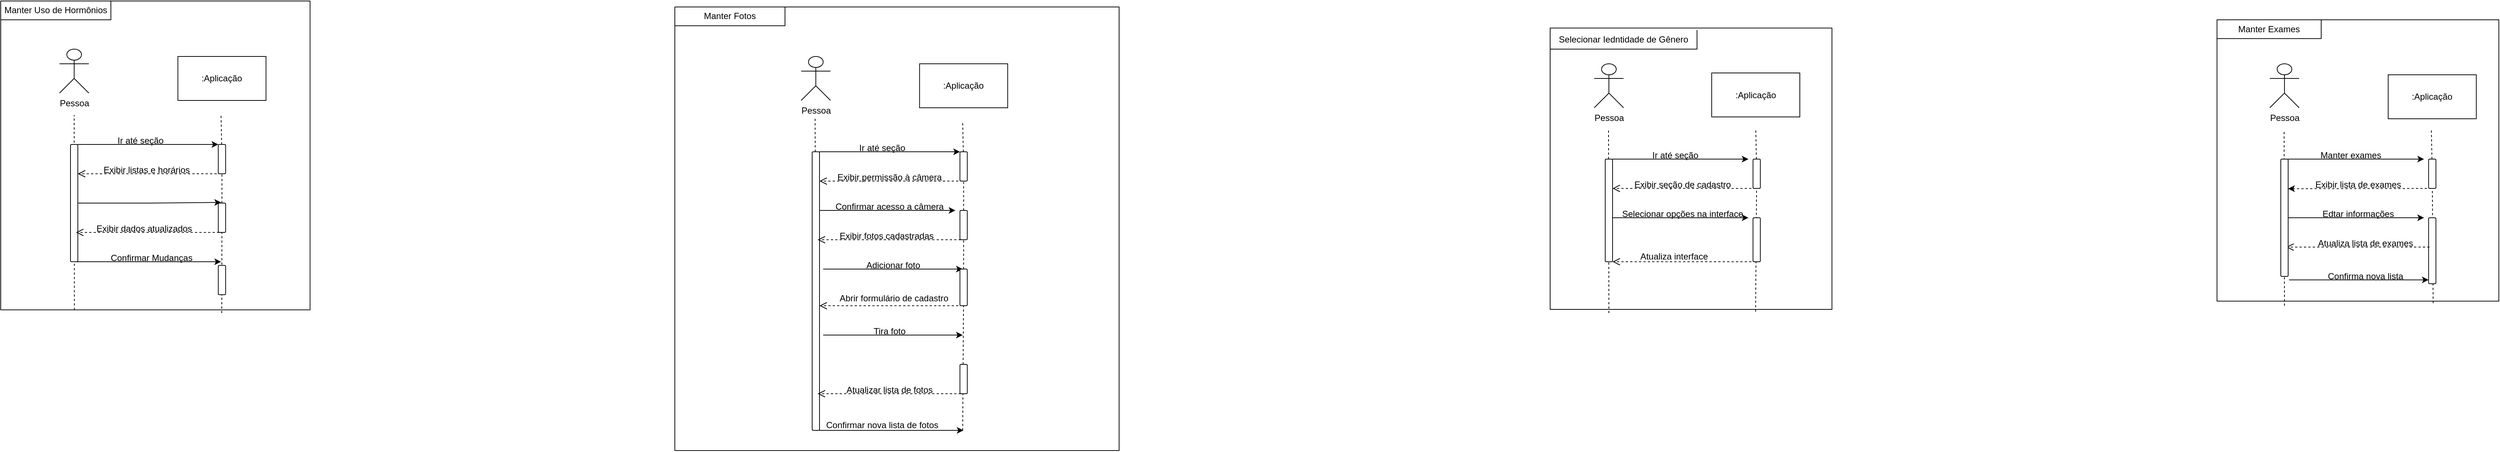 <mxfile version="21.7.2" type="github">
  <diagram name="Página-1" id="1u-UmRTqGDYkcr2TJV2P">
    <mxGraphModel dx="1100" dy="1757" grid="1" gridSize="10" guides="1" tooltips="1" connect="1" arrows="1" fold="1" page="1" pageScale="1" pageWidth="827" pageHeight="1169" math="0" shadow="0">
      <root>
        <mxCell id="0" />
        <mxCell id="1" parent="0" />
        <mxCell id="S4H8HuyEu4TIDUoazzID-29" value="" style="whiteSpace=wrap;html=1;aspect=fixed;" vertex="1" parent="1">
          <mxGeometry x="3038.13" y="8.882e-16" width="383.75" height="383.75" as="geometry" />
        </mxCell>
        <mxCell id="S4H8HuyEu4TIDUoazzID-21" value="" style="whiteSpace=wrap;html=1;aspect=fixed;" vertex="1" parent="1">
          <mxGeometry x="2130" y="11.25" width="383.75" height="383.75" as="geometry" />
        </mxCell>
        <mxCell id="S4H8HuyEu4TIDUoazzID-9" value="" style="whiteSpace=wrap;html=1;aspect=fixed;" vertex="1" parent="1">
          <mxGeometry x="938" y="-17.5" width="605" height="605" as="geometry" />
        </mxCell>
        <mxCell id="50nayKnGvWx3A8Aim5Tb-26" value="&lt;font style=&quot;font-size: 12px;&quot;&gt;Editar informações&lt;/font&gt;" style="text;html=1;align=center;verticalAlign=middle;resizable=0;points=[];autosize=1;strokeColor=none;fillColor=none;strokeWidth=1;" parent="1" vertex="1">
          <mxGeometry x="160" y="230" width="120" height="30" as="geometry" />
        </mxCell>
        <mxCell id="S4H8HuyEu4TIDUoazzID-2" value="" style="whiteSpace=wrap;html=1;aspect=fixed;" vertex="1" parent="1">
          <mxGeometry x="20" y="-25.62" width="421.25" height="421.25" as="geometry" />
        </mxCell>
        <mxCell id="50nayKnGvWx3A8Aim5Tb-1" value="Pessoa&lt;br&gt;" style="shape=umlActor;verticalLabelPosition=bottom;verticalAlign=top;html=1;outlineConnect=0;" parent="1" vertex="1">
          <mxGeometry x="100" y="40" width="40" height="60" as="geometry" />
        </mxCell>
        <mxCell id="50nayKnGvWx3A8Aim5Tb-2" value="" style="endArrow=none;html=1;rounded=0;dashed=1;exitX=0.25;exitY=1;exitDx=0;exitDy=0;" parent="1" edge="1">
          <mxGeometry width="50" height="50" relative="1" as="geometry">
            <mxPoint x="120.312" y="395.63" as="sourcePoint" />
            <mxPoint x="120" y="130" as="targetPoint" />
          </mxGeometry>
        </mxCell>
        <mxCell id="50nayKnGvWx3A8Aim5Tb-7" value="" style="endArrow=none;html=1;rounded=0;dashed=1;" parent="1" source="50nayKnGvWx3A8Aim5Tb-17" edge="1">
          <mxGeometry width="50" height="50" relative="1" as="geometry">
            <mxPoint x="320" y="991.667" as="sourcePoint" />
            <mxPoint x="320" y="130" as="targetPoint" />
          </mxGeometry>
        </mxCell>
        <mxCell id="50nayKnGvWx3A8Aim5Tb-8" value="" style="endArrow=classic;html=1;rounded=0;strokeWidth=1;entryX=0;entryY=0;entryDx=0;entryDy=0;" parent="1" target="50nayKnGvWx3A8Aim5Tb-17" edge="1">
          <mxGeometry width="50" height="50" relative="1" as="geometry">
            <mxPoint x="125" y="170" as="sourcePoint" />
            <mxPoint x="310" y="170" as="targetPoint" />
          </mxGeometry>
        </mxCell>
        <mxCell id="50nayKnGvWx3A8Aim5Tb-16" value="" style="edgeStyle=orthogonalEdgeStyle;rounded=0;orthogonalLoop=1;jettySize=auto;html=1;strokeColor=default;strokeWidth=1;exitX=1;exitY=0.5;exitDx=0;exitDy=0;" parent="1" source="50nayKnGvWx3A8Aim5Tb-10" edge="1">
          <mxGeometry relative="1" as="geometry">
            <mxPoint x="110" y="248.95" as="sourcePoint" />
            <mxPoint x="320" y="249" as="targetPoint" />
          </mxGeometry>
        </mxCell>
        <mxCell id="50nayKnGvWx3A8Aim5Tb-9" value="Ir até seção" style="text;html=1;align=center;verticalAlign=middle;resizable=0;points=[];autosize=1;strokeColor=none;fillColor=none;strokeWidth=2;perimeterSpacing=20;rounded=0;" parent="1" vertex="1">
          <mxGeometry x="165" y="150" width="90" height="30" as="geometry" />
        </mxCell>
        <mxCell id="50nayKnGvWx3A8Aim5Tb-11" value="" style="endArrow=none;html=1;rounded=0;dashed=1;" parent="1" target="50nayKnGvWx3A8Aim5Tb-10" edge="1">
          <mxGeometry width="50" height="50" relative="1" as="geometry">
            <mxPoint x="120" y="250" as="sourcePoint" />
            <mxPoint x="120" y="130" as="targetPoint" />
          </mxGeometry>
        </mxCell>
        <mxCell id="50nayKnGvWx3A8Aim5Tb-10" value="" style="rounded=1;whiteSpace=wrap;html=1;" parent="1" vertex="1">
          <mxGeometry x="115" y="170" width="10" height="160" as="geometry" />
        </mxCell>
        <mxCell id="50nayKnGvWx3A8Aim5Tb-18" value="" style="endArrow=none;html=1;rounded=0;dashed=1;" parent="1" source="NWq00n8EmG-2OFzhJ13h-8" target="50nayKnGvWx3A8Aim5Tb-17" edge="1">
          <mxGeometry width="50" height="50" relative="1" as="geometry">
            <mxPoint x="318.75" y="991.667" as="sourcePoint" />
            <mxPoint x="323.75" y="130" as="targetPoint" />
          </mxGeometry>
        </mxCell>
        <mxCell id="50nayKnGvWx3A8Aim5Tb-17" value="" style="rounded=1;whiteSpace=wrap;html=1;" parent="1" vertex="1">
          <mxGeometry x="316.25" y="170" width="10" height="40" as="geometry" />
        </mxCell>
        <mxCell id="50nayKnGvWx3A8Aim5Tb-21" value="&lt;font style=&quot;font-size: 12px;&quot;&gt;Exibir listas e horários&amp;nbsp;&lt;/font&gt;" style="text;html=1;align=center;verticalAlign=middle;resizable=0;points=[];autosize=1;strokeColor=none;fillColor=none;strokeWidth=4;" parent="1" vertex="1">
          <mxGeometry x="150" y="190" width="140" height="30" as="geometry" />
        </mxCell>
        <mxCell id="NWq00n8EmG-2OFzhJ13h-4" value="Exibir dados atualizados" style="text;html=1;align=center;verticalAlign=middle;resizable=0;points=[];autosize=1;strokeColor=none;fillColor=none;" parent="1" vertex="1">
          <mxGeometry x="140" y="270" width="150" height="30" as="geometry" />
        </mxCell>
        <mxCell id="NWq00n8EmG-2OFzhJ13h-5" value="" style="edgeStyle=orthogonalEdgeStyle;rounded=0;orthogonalLoop=1;jettySize=auto;html=1;strokeColor=default;strokeWidth=1;" parent="1" edge="1">
          <mxGeometry relative="1" as="geometry">
            <mxPoint x="120" y="330" as="sourcePoint" />
            <mxPoint x="320" y="330" as="targetPoint" />
          </mxGeometry>
        </mxCell>
        <mxCell id="NWq00n8EmG-2OFzhJ13h-6" value="Confirmar Mudanças" style="text;html=1;align=center;verticalAlign=middle;resizable=0;points=[];autosize=1;strokeColor=none;fillColor=none;" parent="1" vertex="1">
          <mxGeometry x="160" y="310" width="130" height="30" as="geometry" />
        </mxCell>
        <mxCell id="NWq00n8EmG-2OFzhJ13h-9" value="" style="endArrow=none;html=1;rounded=0;dashed=1;" parent="1" target="NWq00n8EmG-2OFzhJ13h-8" edge="1">
          <mxGeometry width="50" height="50" relative="1" as="geometry">
            <mxPoint x="321" y="400" as="sourcePoint" />
            <mxPoint x="323.75" y="210" as="targetPoint" />
          </mxGeometry>
        </mxCell>
        <mxCell id="NWq00n8EmG-2OFzhJ13h-8" value="" style="rounded=1;whiteSpace=wrap;html=1;" parent="1" vertex="1">
          <mxGeometry x="316.25" y="250" width="10" height="40" as="geometry" />
        </mxCell>
        <mxCell id="NWq00n8EmG-2OFzhJ13h-10" value="" style="rounded=1;whiteSpace=wrap;html=1;" parent="1" vertex="1">
          <mxGeometry x="316.25" y="335" width="10" height="40" as="geometry" />
        </mxCell>
        <mxCell id="N3yQRkPHNpVTn9U7hS1r-1" value="Pessoa&lt;br&gt;" style="shape=umlActor;verticalLabelPosition=bottom;verticalAlign=top;html=1;outlineConnect=0;" parent="1" vertex="1">
          <mxGeometry x="1110" y="50" width="40" height="60" as="geometry" />
        </mxCell>
        <mxCell id="N3yQRkPHNpVTn9U7hS1r-4" value="" style="endArrow=none;html=1;rounded=0;dashed=1;" parent="1" source="N3yQRkPHNpVTn9U7hS1r-11" edge="1">
          <mxGeometry width="50" height="50" relative="1" as="geometry">
            <mxPoint x="1330" y="1001.667" as="sourcePoint" />
            <mxPoint x="1330" y="140" as="targetPoint" />
          </mxGeometry>
        </mxCell>
        <mxCell id="N3yQRkPHNpVTn9U7hS1r-5" value="" style="endArrow=classic;html=1;rounded=0;strokeWidth=1;entryX=0;entryY=0;entryDx=0;entryDy=0;" parent="1" edge="1" target="N3yQRkPHNpVTn9U7hS1r-11">
          <mxGeometry width="50" height="50" relative="1" as="geometry">
            <mxPoint x="1135" y="180" as="sourcePoint" />
            <mxPoint x="1320" y="180" as="targetPoint" />
          </mxGeometry>
        </mxCell>
        <mxCell id="N3yQRkPHNpVTn9U7hS1r-6" value="" style="edgeStyle=orthogonalEdgeStyle;rounded=0;orthogonalLoop=1;jettySize=auto;html=1;strokeColor=default;strokeWidth=1;" parent="1" edge="1">
          <mxGeometry relative="1" as="geometry">
            <mxPoint x="1130" y="260" as="sourcePoint" />
            <mxPoint x="1320" y="260" as="targetPoint" />
          </mxGeometry>
        </mxCell>
        <mxCell id="N3yQRkPHNpVTn9U7hS1r-7" value="&lt;font style=&quot;font-size: 12px;&quot;&gt;Ir até seção&lt;/font&gt;" style="text;html=1;align=center;verticalAlign=middle;resizable=0;points=[];autosize=1;strokeColor=none;fillColor=none;strokeWidth=2;perimeterSpacing=20;rounded=0;" parent="1" vertex="1">
          <mxGeometry x="1175" y="160" width="90" height="30" as="geometry" />
        </mxCell>
        <mxCell id="N3yQRkPHNpVTn9U7hS1r-8" value="" style="endArrow=none;html=1;rounded=0;dashed=1;" parent="1" target="N3yQRkPHNpVTn9U7hS1r-9" edge="1">
          <mxGeometry width="50" height="50" relative="1" as="geometry">
            <mxPoint x="1130.0" y="260" as="sourcePoint" />
            <mxPoint x="1130" y="140" as="targetPoint" />
          </mxGeometry>
        </mxCell>
        <mxCell id="N3yQRkPHNpVTn9U7hS1r-9" value="" style="rounded=1;whiteSpace=wrap;html=1;" parent="1" vertex="1">
          <mxGeometry x="1125" y="180" width="10" height="380" as="geometry" />
        </mxCell>
        <mxCell id="N3yQRkPHNpVTn9U7hS1r-10" value="" style="endArrow=none;html=1;rounded=0;dashed=1;" parent="1" source="N3yQRkPHNpVTn9U7hS1r-24" target="N3yQRkPHNpVTn9U7hS1r-11" edge="1">
          <mxGeometry width="50" height="50" relative="1" as="geometry">
            <mxPoint x="1328.75" y="1001.667" as="sourcePoint" />
            <mxPoint x="1333.75" y="140" as="targetPoint" />
          </mxGeometry>
        </mxCell>
        <mxCell id="N3yQRkPHNpVTn9U7hS1r-11" value="" style="rounded=1;whiteSpace=wrap;html=1;" parent="1" vertex="1">
          <mxGeometry x="1326.25" y="180" width="10" height="40" as="geometry" />
        </mxCell>
        <mxCell id="N3yQRkPHNpVTn9U7hS1r-13" value="&lt;font style=&quot;font-size: 12px;&quot;&gt;Exibir permissão à câmera&lt;/font&gt;" style="text;html=1;align=center;verticalAlign=middle;resizable=0;points=[];autosize=1;strokeColor=none;fillColor=none;strokeWidth=4;" parent="1" vertex="1">
          <mxGeometry x="1145" y="200" width="170" height="30" as="geometry" />
        </mxCell>
        <mxCell id="N3yQRkPHNpVTn9U7hS1r-16" value="&lt;font style=&quot;font-size: 12px;&quot;&gt;Confirmar acesso a câmera&lt;/font&gt;" style="text;html=1;align=center;verticalAlign=middle;resizable=0;points=[];autosize=1;strokeColor=none;fillColor=none;strokeWidth=1;" parent="1" vertex="1">
          <mxGeometry x="1145" y="240" width="170" height="30" as="geometry" />
        </mxCell>
        <mxCell id="N3yQRkPHNpVTn9U7hS1r-20" value="Exibir fotos cadastradas" style="text;html=1;align=center;verticalAlign=middle;resizable=0;points=[];autosize=1;strokeColor=none;fillColor=none;" parent="1" vertex="1">
          <mxGeometry x="1151" y="280" width="150" height="30" as="geometry" />
        </mxCell>
        <mxCell id="N3yQRkPHNpVTn9U7hS1r-21" value="" style="edgeStyle=orthogonalEdgeStyle;rounded=0;orthogonalLoop=1;jettySize=auto;html=1;strokeColor=default;strokeWidth=1;" parent="1" edge="1">
          <mxGeometry relative="1" as="geometry">
            <mxPoint x="1140" y="340" as="sourcePoint" />
            <mxPoint x="1330" y="340" as="targetPoint" />
          </mxGeometry>
        </mxCell>
        <mxCell id="N3yQRkPHNpVTn9U7hS1r-22" value="Adicionar foto" style="text;html=1;align=center;verticalAlign=middle;resizable=0;points=[];autosize=1;strokeColor=none;fillColor=none;" parent="1" vertex="1">
          <mxGeometry x="1185" y="320" width="100" height="30" as="geometry" />
        </mxCell>
        <mxCell id="N3yQRkPHNpVTn9U7hS1r-23" value="" style="endArrow=none;html=1;rounded=0;dashed=1;" parent="1" source="N3yQRkPHNpVTn9U7hS1r-42" target="N3yQRkPHNpVTn9U7hS1r-24" edge="1">
          <mxGeometry width="50" height="50" relative="1" as="geometry">
            <mxPoint x="1328.75" y="1001.667" as="sourcePoint" />
            <mxPoint x="1333.75" y="220" as="targetPoint" />
          </mxGeometry>
        </mxCell>
        <mxCell id="N3yQRkPHNpVTn9U7hS1r-24" value="" style="rounded=1;whiteSpace=wrap;html=1;" parent="1" vertex="1">
          <mxGeometry x="1326.25" y="260" width="10" height="40" as="geometry" />
        </mxCell>
        <mxCell id="N3yQRkPHNpVTn9U7hS1r-30" value="Abrir formulário de cadastro" style="text;html=1;align=center;verticalAlign=middle;resizable=0;points=[];autosize=1;strokeColor=none;fillColor=none;" parent="1" vertex="1">
          <mxGeometry x="1151.25" y="365" width="170" height="30" as="geometry" />
        </mxCell>
        <mxCell id="N3yQRkPHNpVTn9U7hS1r-32" value="" style="edgeStyle=orthogonalEdgeStyle;rounded=0;orthogonalLoop=1;jettySize=auto;html=1;strokeColor=default;strokeWidth=1;" parent="1" edge="1">
          <mxGeometry relative="1" as="geometry">
            <mxPoint x="1140" y="430" as="sourcePoint" />
            <mxPoint x="1330" y="430" as="targetPoint" />
          </mxGeometry>
        </mxCell>
        <mxCell id="N3yQRkPHNpVTn9U7hS1r-33" value="Tira foto" style="text;html=1;align=center;verticalAlign=middle;resizable=0;points=[];autosize=1;strokeColor=none;fillColor=none;" parent="1" vertex="1">
          <mxGeometry x="1195" y="410" width="70" height="30" as="geometry" />
        </mxCell>
        <mxCell id="N3yQRkPHNpVTn9U7hS1r-38" value="" style="edgeStyle=orthogonalEdgeStyle;rounded=0;orthogonalLoop=1;jettySize=auto;html=1;strokeColor=default;strokeWidth=1;" parent="1" edge="1">
          <mxGeometry relative="1" as="geometry">
            <mxPoint x="1135" y="560" as="sourcePoint" />
            <mxPoint x="1331" y="560" as="targetPoint" />
          </mxGeometry>
        </mxCell>
        <mxCell id="N3yQRkPHNpVTn9U7hS1r-39" value="Atualizar lista de fotos" style="text;html=1;align=center;verticalAlign=middle;resizable=0;points=[];autosize=1;strokeColor=none;fillColor=none;" parent="1" vertex="1">
          <mxGeometry x="1160" y="490" width="140" height="30" as="geometry" />
        </mxCell>
        <mxCell id="N3yQRkPHNpVTn9U7hS1r-40" value="Confirmar nova lista de fotos" style="text;html=1;align=center;verticalAlign=middle;resizable=0;points=[];autosize=1;strokeColor=none;fillColor=none;" parent="1" vertex="1">
          <mxGeometry x="1130" y="538" width="180" height="30" as="geometry" />
        </mxCell>
        <mxCell id="N3yQRkPHNpVTn9U7hS1r-44" value="" style="endArrow=none;html=1;rounded=0;dashed=1;" parent="1" target="N3yQRkPHNpVTn9U7hS1r-42" edge="1">
          <mxGeometry width="50" height="50" relative="1" as="geometry">
            <mxPoint x="1330" y="560" as="sourcePoint" />
            <mxPoint x="1331" y="300" as="targetPoint" />
          </mxGeometry>
        </mxCell>
        <mxCell id="N3yQRkPHNpVTn9U7hS1r-42" value="" style="rounded=1;whiteSpace=wrap;html=1;" parent="1" vertex="1">
          <mxGeometry x="1326.25" y="340" width="10" height="50" as="geometry" />
        </mxCell>
        <mxCell id="N3yQRkPHNpVTn9U7hS1r-47" value="Pessoa&lt;br&gt;" style="shape=umlActor;verticalLabelPosition=bottom;verticalAlign=top;html=1;outlineConnect=0;" parent="1" vertex="1">
          <mxGeometry x="2190" y="60" width="40" height="60" as="geometry" />
        </mxCell>
        <mxCell id="N3yQRkPHNpVTn9U7hS1r-49" value="" style="endArrow=none;html=1;rounded=0;dashed=1;" parent="1" source="N3yQRkPHNpVTn9U7hS1r-56" edge="1">
          <mxGeometry width="50" height="50" relative="1" as="geometry">
            <mxPoint x="2410" y="1011.667" as="sourcePoint" />
            <mxPoint x="2410" y="150" as="targetPoint" />
          </mxGeometry>
        </mxCell>
        <mxCell id="N3yQRkPHNpVTn9U7hS1r-50" value="" style="endArrow=classic;html=1;rounded=0;strokeWidth=1;" parent="1" edge="1">
          <mxGeometry width="50" height="50" relative="1" as="geometry">
            <mxPoint x="2215" y="190" as="sourcePoint" />
            <mxPoint x="2400" y="190" as="targetPoint" />
          </mxGeometry>
        </mxCell>
        <mxCell id="N3yQRkPHNpVTn9U7hS1r-51" value="" style="edgeStyle=orthogonalEdgeStyle;rounded=0;orthogonalLoop=1;jettySize=auto;html=1;strokeColor=default;strokeWidth=1;" parent="1" edge="1">
          <mxGeometry relative="1" as="geometry">
            <mxPoint x="2210" y="270" as="sourcePoint" />
            <mxPoint x="2400" y="270" as="targetPoint" />
          </mxGeometry>
        </mxCell>
        <mxCell id="N3yQRkPHNpVTn9U7hS1r-52" value=" Ir até seção" style="text;html=1;align=center;verticalAlign=middle;resizable=0;points=[];autosize=1;strokeColor=none;fillColor=none;strokeWidth=2;perimeterSpacing=20;rounded=0;" parent="1" vertex="1">
          <mxGeometry x="2255" y="170" width="90" height="30" as="geometry" />
        </mxCell>
        <mxCell id="N3yQRkPHNpVTn9U7hS1r-53" value="" style="endArrow=none;html=1;rounded=0;dashed=1;" parent="1" target="N3yQRkPHNpVTn9U7hS1r-54" edge="1">
          <mxGeometry width="50" height="50" relative="1" as="geometry">
            <mxPoint x="2210" y="270" as="sourcePoint" />
            <mxPoint x="2210" y="150" as="targetPoint" />
          </mxGeometry>
        </mxCell>
        <mxCell id="N3yQRkPHNpVTn9U7hS1r-55" value="" style="endArrow=none;html=1;rounded=0;dashed=1;exitX=0.729;exitY=1.008;exitDx=0;exitDy=0;exitPerimeter=0;" parent="1" source="S4H8HuyEu4TIDUoazzID-21" target="N3yQRkPHNpVTn9U7hS1r-56" edge="1">
          <mxGeometry width="50" height="50" relative="1" as="geometry">
            <mxPoint x="2408.75" y="1011.667" as="sourcePoint" />
            <mxPoint x="2413.75" y="150" as="targetPoint" />
          </mxGeometry>
        </mxCell>
        <mxCell id="N3yQRkPHNpVTn9U7hS1r-56" value="" style="rounded=1;whiteSpace=wrap;html=1;" parent="1" vertex="1">
          <mxGeometry x="2406.25" y="190" width="10" height="40" as="geometry" />
        </mxCell>
        <mxCell id="N3yQRkPHNpVTn9U7hS1r-58" value="&lt;font style=&quot;font-size: 12px;&quot;&gt;Exibir seção de cadastro&lt;/font&gt;" style="text;html=1;align=center;verticalAlign=middle;resizable=0;points=[];autosize=1;strokeColor=none;fillColor=none;strokeWidth=4;" parent="1" vertex="1">
          <mxGeometry x="2235" y="210" width="150" height="30" as="geometry" />
        </mxCell>
        <mxCell id="N3yQRkPHNpVTn9U7hS1r-59" value="&lt;font style=&quot;font-size: 12px;&quot;&gt;Selecionar opções na interface&lt;/font&gt;" style="text;html=1;align=center;verticalAlign=middle;resizable=0;points=[];autosize=1;strokeColor=none;fillColor=none;strokeWidth=1;" parent="1" vertex="1">
          <mxGeometry x="2215" y="250" width="190" height="30" as="geometry" />
        </mxCell>
        <mxCell id="N3yQRkPHNpVTn9U7hS1r-67" value="" style="rounded=1;whiteSpace=wrap;html=1;" parent="1" vertex="1">
          <mxGeometry x="2406.25" y="270" width="10" height="60" as="geometry" />
        </mxCell>
        <mxCell id="N3yQRkPHNpVTn9U7hS1r-82" value="Atualiza interface&amp;nbsp;" style="text;html=1;align=center;verticalAlign=middle;resizable=0;points=[];autosize=1;strokeColor=none;fillColor=none;" parent="1" vertex="1">
          <mxGeometry x="2240" y="308" width="120" height="30" as="geometry" />
        </mxCell>
        <mxCell id="N3yQRkPHNpVTn9U7hS1r-84" value="Pessoa&lt;br&gt;" style="shape=umlActor;verticalLabelPosition=bottom;verticalAlign=top;html=1;outlineConnect=0;" parent="1" vertex="1">
          <mxGeometry x="3110" y="60" width="40" height="60" as="geometry" />
        </mxCell>
        <mxCell id="N3yQRkPHNpVTn9U7hS1r-86" value="" style="endArrow=none;html=1;rounded=0;dashed=1;" parent="1" source="N3yQRkPHNpVTn9U7hS1r-93" edge="1">
          <mxGeometry width="50" height="50" relative="1" as="geometry">
            <mxPoint x="3330" y="1011.667" as="sourcePoint" />
            <mxPoint x="3330" y="150" as="targetPoint" />
          </mxGeometry>
        </mxCell>
        <mxCell id="N3yQRkPHNpVTn9U7hS1r-87" value="" style="endArrow=classic;html=1;rounded=0;strokeWidth=1;" parent="1" edge="1">
          <mxGeometry width="50" height="50" relative="1" as="geometry">
            <mxPoint x="3135" y="190" as="sourcePoint" />
            <mxPoint x="3320" y="190" as="targetPoint" />
          </mxGeometry>
        </mxCell>
        <mxCell id="N3yQRkPHNpVTn9U7hS1r-88" value="" style="edgeStyle=orthogonalEdgeStyle;rounded=0;orthogonalLoop=1;jettySize=auto;html=1;strokeColor=default;strokeWidth=1;" parent="1" edge="1">
          <mxGeometry relative="1" as="geometry">
            <mxPoint x="3130" y="270" as="sourcePoint" />
            <mxPoint x="3320" y="270" as="targetPoint" />
          </mxGeometry>
        </mxCell>
        <mxCell id="N3yQRkPHNpVTn9U7hS1r-89" value="&lt;font style=&quot;font-size: 12px;&quot;&gt;Manter exames&lt;/font&gt;" style="text;html=1;align=center;verticalAlign=middle;resizable=0;points=[];autosize=1;strokeColor=none;fillColor=none;strokeWidth=2;perimeterSpacing=20;rounded=0;" parent="1" vertex="1">
          <mxGeometry x="3165" y="170" width="110" height="30" as="geometry" />
        </mxCell>
        <mxCell id="N3yQRkPHNpVTn9U7hS1r-90" value="" style="endArrow=none;html=1;rounded=0;dashed=1;" parent="1" target="N3yQRkPHNpVTn9U7hS1r-91" edge="1">
          <mxGeometry width="50" height="50" relative="1" as="geometry">
            <mxPoint x="3130" y="270" as="sourcePoint" />
            <mxPoint x="3130" y="150" as="targetPoint" />
          </mxGeometry>
        </mxCell>
        <mxCell id="N3yQRkPHNpVTn9U7hS1r-92" value="" style="endArrow=none;html=1;rounded=0;dashed=1;exitX=0.767;exitY=1.007;exitDx=0;exitDy=0;exitPerimeter=0;" parent="1" source="S4H8HuyEu4TIDUoazzID-29" target="N3yQRkPHNpVTn9U7hS1r-93" edge="1">
          <mxGeometry width="50" height="50" relative="1" as="geometry">
            <mxPoint x="3328.75" y="1011.667" as="sourcePoint" />
            <mxPoint x="3333.75" y="150" as="targetPoint" />
          </mxGeometry>
        </mxCell>
        <mxCell id="N3yQRkPHNpVTn9U7hS1r-93" value="" style="rounded=1;whiteSpace=wrap;html=1;" parent="1" vertex="1">
          <mxGeometry x="3326.25" y="190" width="10" height="40" as="geometry" />
        </mxCell>
        <mxCell id="N3yQRkPHNpVTn9U7hS1r-94" value="" style="endArrow=classic;html=1;rounded=0;entryX=1.033;entryY=0.856;entryDx=0;entryDy=0;entryPerimeter=0;dashed=1;strokeWidth=1;" parent="1" edge="1">
          <mxGeometry width="50" height="50" relative="1" as="geometry">
            <mxPoint x="3330" y="230" as="sourcePoint" />
            <mxPoint x="3135" y="230.36" as="targetPoint" />
          </mxGeometry>
        </mxCell>
        <mxCell id="N3yQRkPHNpVTn9U7hS1r-95" value="&lt;font style=&quot;font-size: 12px;&quot;&gt;Exibir lista de exames&lt;/font&gt;" style="text;html=1;align=center;verticalAlign=middle;resizable=0;points=[];autosize=1;strokeColor=none;fillColor=none;strokeWidth=4;" parent="1" vertex="1">
          <mxGeometry x="3160" y="210" width="140" height="30" as="geometry" />
        </mxCell>
        <mxCell id="N3yQRkPHNpVTn9U7hS1r-96" value="&lt;font style=&quot;font-size: 12px;&quot;&gt;Edtar informações&lt;/font&gt;" style="text;html=1;align=center;verticalAlign=middle;resizable=0;points=[];autosize=1;strokeColor=none;fillColor=none;strokeWidth=1;" parent="1" vertex="1">
          <mxGeometry x="3170" y="250" width="120" height="30" as="geometry" />
        </mxCell>
        <mxCell id="N3yQRkPHNpVTn9U7hS1r-103" value="" style="endArrow=none;html=1;rounded=0;dashed=1;" parent="1" target="N3yQRkPHNpVTn9U7hS1r-104" edge="1">
          <mxGeometry width="50" height="50" relative="1" as="geometry">
            <mxPoint x="3331.25" y="330" as="sourcePoint" />
            <mxPoint x="3333.75" y="230" as="targetPoint" />
          </mxGeometry>
        </mxCell>
        <mxCell id="N3yQRkPHNpVTn9U7hS1r-104" value="" style="rounded=1;whiteSpace=wrap;html=1;" parent="1" vertex="1">
          <mxGeometry x="3326.25" y="270" width="10" height="90" as="geometry" />
        </mxCell>
        <mxCell id="N3yQRkPHNpVTn9U7hS1r-109" value="" style="edgeStyle=orthogonalEdgeStyle;rounded=0;orthogonalLoop=1;jettySize=auto;html=1;strokeColor=default;strokeWidth=1;" parent="1" edge="1">
          <mxGeometry relative="1" as="geometry">
            <mxPoint x="3136.25" y="354.74" as="sourcePoint" />
            <mxPoint x="3326.25" y="354.74" as="targetPoint" />
          </mxGeometry>
        </mxCell>
        <mxCell id="N3yQRkPHNpVTn9U7hS1r-110" value="Confirma nova lista" style="text;html=1;align=center;verticalAlign=middle;resizable=0;points=[];autosize=1;strokeColor=none;fillColor=none;" parent="1" vertex="1">
          <mxGeometry x="3175" y="335" width="130" height="30" as="geometry" />
        </mxCell>
        <mxCell id="N3yQRkPHNpVTn9U7hS1r-129" value="Atualiza lista de exames" style="text;html=1;align=center;verticalAlign=middle;resizable=0;points=[];autosize=1;strokeColor=none;fillColor=none;" parent="1" vertex="1">
          <mxGeometry x="3165" y="290" width="150" height="30" as="geometry" />
        </mxCell>
        <mxCell id="S4H8HuyEu4TIDUoazzID-1" value=":Aplicação" style="rounded=0;whiteSpace=wrap;html=1;" vertex="1" parent="1">
          <mxGeometry x="261.25" y="50" width="120" height="60" as="geometry" />
        </mxCell>
        <mxCell id="S4H8HuyEu4TIDUoazzID-6" value="Manter Uso de Hormônios" style="shape=partialRectangle;whiteSpace=wrap;html=1;top=0;left=0;fillColor=none;" vertex="1" parent="1">
          <mxGeometry x="20" y="-25.62" width="150" height="25.62" as="geometry" />
        </mxCell>
        <mxCell id="S4H8HuyEu4TIDUoazzID-7" value="" style="html=1;verticalAlign=bottom;endArrow=open;dashed=1;endSize=8;curved=0;rounded=0;entryX=1;entryY=0.25;entryDx=0;entryDy=0;" edge="1" parent="1" target="50nayKnGvWx3A8Aim5Tb-10">
          <mxGeometry relative="1" as="geometry">
            <mxPoint x="320" y="210" as="sourcePoint" />
            <mxPoint x="200" y="218.74" as="targetPoint" />
          </mxGeometry>
        </mxCell>
        <mxCell id="S4H8HuyEu4TIDUoazzID-8" value="" style="html=1;verticalAlign=bottom;endArrow=open;dashed=1;endSize=8;curved=0;rounded=0;entryX=1;entryY=0.25;entryDx=0;entryDy=0;" edge="1" parent="1">
          <mxGeometry relative="1" as="geometry">
            <mxPoint x="317.5" y="290" as="sourcePoint" />
            <mxPoint x="122.5" y="290" as="targetPoint" />
          </mxGeometry>
        </mxCell>
        <mxCell id="S4H8HuyEu4TIDUoazzID-10" value="Manter Fotos" style="shape=partialRectangle;whiteSpace=wrap;html=1;top=0;left=0;fillColor=none;" vertex="1" parent="1">
          <mxGeometry x="938" y="-17.5" width="150" height="25.62" as="geometry" />
        </mxCell>
        <mxCell id="S4H8HuyEu4TIDUoazzID-11" value="" style="html=1;verticalAlign=bottom;endArrow=open;dashed=1;endSize=8;curved=0;rounded=0;entryX=1;entryY=0.25;entryDx=0;entryDy=0;" edge="1" parent="1">
          <mxGeometry relative="1" as="geometry">
            <mxPoint x="1330" y="220" as="sourcePoint" />
            <mxPoint x="1135" y="220" as="targetPoint" />
          </mxGeometry>
        </mxCell>
        <mxCell id="S4H8HuyEu4TIDUoazzID-14" value="" style="html=1;verticalAlign=bottom;endArrow=open;dashed=1;endSize=8;curved=0;rounded=0;entryX=1;entryY=0.25;entryDx=0;entryDy=0;" edge="1" parent="1">
          <mxGeometry relative="1" as="geometry">
            <mxPoint x="1327.5" y="300" as="sourcePoint" />
            <mxPoint x="1132.5" y="300" as="targetPoint" />
          </mxGeometry>
        </mxCell>
        <mxCell id="S4H8HuyEu4TIDUoazzID-15" value="" style="html=1;verticalAlign=bottom;endArrow=open;dashed=1;endSize=8;curved=0;rounded=0;entryX=1;entryY=0.25;entryDx=0;entryDy=0;" edge="1" parent="1">
          <mxGeometry relative="1" as="geometry">
            <mxPoint x="1330" y="390" as="sourcePoint" />
            <mxPoint x="1135" y="390" as="targetPoint" />
          </mxGeometry>
        </mxCell>
        <mxCell id="S4H8HuyEu4TIDUoazzID-16" value="" style="html=1;verticalAlign=bottom;endArrow=open;dashed=1;endSize=8;curved=0;rounded=0;entryX=1;entryY=0.25;entryDx=0;entryDy=0;" edge="1" parent="1">
          <mxGeometry relative="1" as="geometry">
            <mxPoint x="1327.5" y="510" as="sourcePoint" />
            <mxPoint x="1132.5" y="510" as="targetPoint" />
          </mxGeometry>
        </mxCell>
        <mxCell id="S4H8HuyEu4TIDUoazzID-17" value="" style="endArrow=none;html=1;rounded=0;dashed=1;" edge="1" parent="1" source="N3yQRkPHNpVTn9U7hS1r-9">
          <mxGeometry width="50" height="50" relative="1" as="geometry">
            <mxPoint x="1130" y="175" as="sourcePoint" />
            <mxPoint x="1129" y="135" as="targetPoint" />
          </mxGeometry>
        </mxCell>
        <mxCell id="N3yQRkPHNpVTn9U7hS1r-26" value="" style="rounded=1;whiteSpace=wrap;html=1;" parent="1" vertex="1">
          <mxGeometry x="1326.25" y="470" width="10" height="40" as="geometry" />
        </mxCell>
        <mxCell id="S4H8HuyEu4TIDUoazzID-18" value=":Aplicação" style="rounded=0;whiteSpace=wrap;html=1;" vertex="1" parent="1">
          <mxGeometry x="1271.25" y="60" width="120" height="60" as="geometry" />
        </mxCell>
        <mxCell id="S4H8HuyEu4TIDUoazzID-19" value=":Aplicação" style="rounded=0;whiteSpace=wrap;html=1;" vertex="1" parent="1">
          <mxGeometry x="2350" y="72.5" width="120" height="60" as="geometry" />
        </mxCell>
        <mxCell id="S4H8HuyEu4TIDUoazzID-20" value=":Aplicação" style="rounded=0;whiteSpace=wrap;html=1;" vertex="1" parent="1">
          <mxGeometry x="3271.25" y="75" width="120" height="60" as="geometry" />
        </mxCell>
        <mxCell id="S4H8HuyEu4TIDUoazzID-22" value="" style="endArrow=none;html=1;rounded=0;dashed=1;" edge="1" parent="1">
          <mxGeometry width="50" height="50" relative="1" as="geometry">
            <mxPoint x="2210" y="400" as="sourcePoint" />
            <mxPoint x="2209.5" y="150" as="targetPoint" />
          </mxGeometry>
        </mxCell>
        <mxCell id="N3yQRkPHNpVTn9U7hS1r-54" value="" style="rounded=1;whiteSpace=wrap;html=1;" parent="1" vertex="1">
          <mxGeometry x="2205" y="190" width="10" height="140" as="geometry" />
        </mxCell>
        <mxCell id="S4H8HuyEu4TIDUoazzID-23" value="" style="html=1;verticalAlign=bottom;endArrow=open;dashed=1;endSize=8;curved=0;rounded=0;entryX=1;entryY=0.25;entryDx=0;entryDy=0;" edge="1" parent="1">
          <mxGeometry relative="1" as="geometry">
            <mxPoint x="2410" y="330" as="sourcePoint" />
            <mxPoint x="2215" y="330" as="targetPoint" />
          </mxGeometry>
        </mxCell>
        <mxCell id="S4H8HuyEu4TIDUoazzID-24" value="" style="html=1;verticalAlign=bottom;endArrow=open;dashed=1;endSize=8;curved=0;rounded=0;entryX=1;entryY=0.25;entryDx=0;entryDy=0;" edge="1" parent="1">
          <mxGeometry relative="1" as="geometry">
            <mxPoint x="2410" y="230" as="sourcePoint" />
            <mxPoint x="2215" y="230" as="targetPoint" />
          </mxGeometry>
        </mxCell>
        <mxCell id="S4H8HuyEu4TIDUoazzID-25" value="Selecionar Iedntidade de Gênero" style="shape=partialRectangle;whiteSpace=wrap;html=1;top=0;left=0;fillColor=none;" vertex="1" parent="1">
          <mxGeometry x="2130" y="14.38" width="200" height="25.62" as="geometry" />
        </mxCell>
        <mxCell id="S4H8HuyEu4TIDUoazzID-27" value="" style="html=1;verticalAlign=bottom;endArrow=open;dashed=1;endSize=8;curved=0;rounded=0;entryX=1;entryY=0.25;entryDx=0;entryDy=0;" edge="1" parent="1">
          <mxGeometry relative="1" as="geometry">
            <mxPoint x="3327.5" y="310" as="sourcePoint" />
            <mxPoint x="3132.5" y="310" as="targetPoint" />
          </mxGeometry>
        </mxCell>
        <mxCell id="S4H8HuyEu4TIDUoazzID-30" value="Manter Exames" style="shape=partialRectangle;whiteSpace=wrap;html=1;top=0;left=0;fillColor=none;" vertex="1" parent="1">
          <mxGeometry x="3038.13" width="141.87" height="25.62" as="geometry" />
        </mxCell>
        <mxCell id="S4H8HuyEu4TIDUoazzID-31" value="" style="endArrow=none;html=1;rounded=0;dashed=1;" edge="1" parent="1">
          <mxGeometry width="50" height="50" relative="1" as="geometry">
            <mxPoint x="3130" y="390" as="sourcePoint" />
            <mxPoint x="3129.5" y="150" as="targetPoint" />
          </mxGeometry>
        </mxCell>
        <mxCell id="N3yQRkPHNpVTn9U7hS1r-91" value="" style="rounded=1;whiteSpace=wrap;html=1;" parent="1" vertex="1">
          <mxGeometry x="3125" y="190" width="10" height="160" as="geometry" />
        </mxCell>
      </root>
    </mxGraphModel>
  </diagram>
</mxfile>
